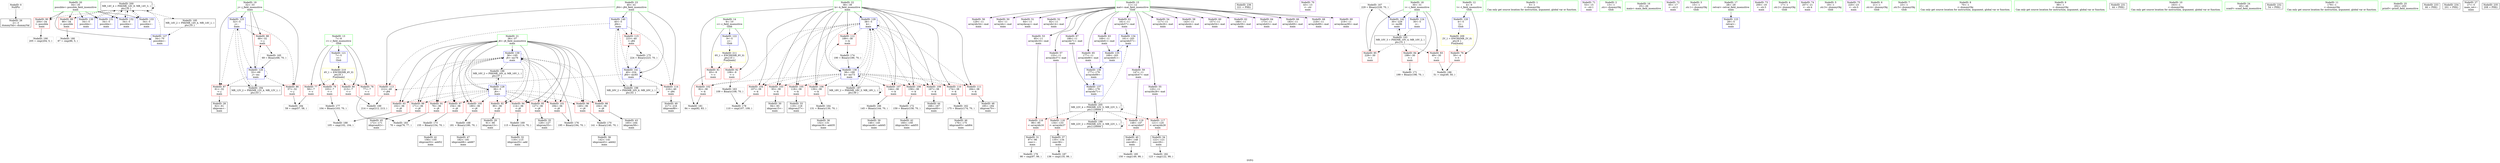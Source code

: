 digraph "SVFG" {
	label="SVFG";

	Node0x5593d9ba01f0 [shape=record,color=grey,label="{NodeID: 0\nNullPtr}"];
	Node0x5593d9ba01f0 -> Node0x5593d9b86a60[style=solid];
	Node0x5593d9baa160 [shape=record,color=grey,label="{NodeID: 180\n87 = cmp(86, 5, )\n}"];
	Node0x5593d9ba0b80 [shape=record,color=red,label="{NodeID: 97\n154\<--36\n\<--j6\nmain\n}"];
	Node0x5593d9ba0b80 -> Node0x5593d9ba96e0[style=solid];
	Node0x5593d9b86280 [shape=record,color=green,label="{NodeID: 14\n9\<--10\nc\<--c_field_insensitive\nGlob }"];
	Node0x5593d9b86280 -> Node0x5593d9ba35a0[style=solid];
	Node0x5593d9b86280 -> Node0x5593d9ba3670[style=solid];
	Node0x5593d9b86280 -> Node0x5593d9ba6740[style=solid];
	Node0x5593d9ba4fe0 [shape=record,color=black,label="{NodeID: 194\nMR_12V_2 = PHI(MR_12V_4, MR_12V_1, )\npts\{33 \}\n}"];
	Node0x5593d9ba4fe0 -> Node0x5593d9ba69e0[style=dashed];
	Node0x5593d9ba16e0 [shape=record,color=red,label="{NodeID: 111\n184\<--38\n\<--k\nmain\n}"];
	Node0x5593d9ba16e0 -> Node0x5593d9ba1ad0[style=solid];
	Node0x5593d9b87780 [shape=record,color=black,label="{NodeID: 28\n62\<--61\nidxprom\<--\nmain\n}"];
	Node0x5593d9ba69e0 [shape=record,color=blue,label="{NodeID: 125\n32\<--5\nj\<--\nmain\n}"];
	Node0x5593d9ba69e0 -> Node0x5593d9ba39b0[style=dashed];
	Node0x5593d9ba69e0 -> Node0x5593d9ba3a80[style=dashed];
	Node0x5593d9ba69e0 -> Node0x5593d9ba3b50[style=dashed];
	Node0x5593d9ba69e0 -> Node0x5593d9ba6ab0[style=dashed];
	Node0x5593d9ba69e0 -> Node0x5593d9ba4fe0[style=dashed];
	Node0x5593d9ba05d0 [shape=record,color=black,label="{NodeID: 42\n160\<--159\nidxprom56\<--add55\nmain\n}"];
	Node0x5593d9ba7540 [shape=record,color=blue,label="{NodeID: 139\n36\<--195\nj6\<--inc76\nmain\n}"];
	Node0x5593d9ba7540 -> Node0x5593d9ba3dc0[style=dashed];
	Node0x5593d9ba7540 -> Node0x5593d9ba3e90[style=dashed];
	Node0x5593d9ba7540 -> Node0x5593d9ba3f60[style=dashed];
	Node0x5593d9ba7540 -> Node0x5593d9ba4030[style=dashed];
	Node0x5593d9ba7540 -> Node0x5593d9ba4100[style=dashed];
	Node0x5593d9ba7540 -> Node0x5593d9ba0ab0[style=dashed];
	Node0x5593d9ba7540 -> Node0x5593d9ba0b80[style=dashed];
	Node0x5593d9ba7540 -> Node0x5593d9ba0c50[style=dashed];
	Node0x5593d9ba7540 -> Node0x5593d9ba0d20[style=dashed];
	Node0x5593d9ba7540 -> Node0x5593d9ba0df0[style=dashed];
	Node0x5593d9ba7540 -> Node0x5593d9ba0ec0[style=dashed];
	Node0x5593d9ba7540 -> Node0x5593d9ba7540[style=dashed];
	Node0x5593d9ba7540 -> Node0x5593d9bb3e40[style=dashed];
	Node0x5593d9ba2150 [shape=record,color=purple,label="{NodeID: 56\n129\<--11\narrayidx34\<--mat\nmain\n}"];
	Node0x5593d9bc38f0 [shape=record,color=black,label="{NodeID: 236\n221 = PHI()\n}"];
	Node0x5593d9ba2cb0 [shape=record,color=purple,label="{NodeID: 70\n43\<--13\n\<--.str\nmain\n}"];
	Node0x5593d9ba8de0 [shape=record,color=grey,label="{NodeID: 167\n229 = Binary(228, 70, )\n}"];
	Node0x5593d9ba8de0 -> Node0x5593d9ba77b0[style=solid];
	Node0x5593d9ba3810 [shape=record,color=red,label="{NodeID: 84\n198\<--30\n\<--i\nmain\n}"];
	Node0x5593d9ba3810 -> Node0x5593d9ba93e0[style=solid];
	Node0x5593d9b86090 [shape=record,color=green,label="{NodeID: 1\n5\<--1\n\<--dummyObj\nCan only get source location for instruction, argument, global var or function.}"];
	Node0x5593d9baa2e0 [shape=record,color=grey,label="{NodeID: 181\n84 = cmp(82, 83, )\n}"];
	Node0x5593d9ba0c50 [shape=record,color=red,label="{NodeID: 98\n164\<--36\n\<--j6\nmain\n}"];
	Node0x5593d9ba0c50 -> Node0x5593d9ba06a0[style=solid];
	Node0x5593d9b874c0 [shape=record,color=green,label="{NodeID: 15\n11\<--12\nmat\<--mat_field_insensitive\nGlob }"];
	Node0x5593d9b874c0 -> Node0x5593d9ba1c70[style=solid];
	Node0x5593d9b874c0 -> Node0x5593d9ba1d40[style=solid];
	Node0x5593d9b874c0 -> Node0x5593d9ba1e10[style=solid];
	Node0x5593d9b874c0 -> Node0x5593d9ba1ee0[style=solid];
	Node0x5593d9b874c0 -> Node0x5593d9ba1fb0[style=solid];
	Node0x5593d9b874c0 -> Node0x5593d9ba2080[style=solid];
	Node0x5593d9b874c0 -> Node0x5593d9ba2150[style=solid];
	Node0x5593d9b874c0 -> Node0x5593d9ba2220[style=solid];
	Node0x5593d9b874c0 -> Node0x5593d9ba22f0[style=solid];
	Node0x5593d9b874c0 -> Node0x5593d9ba23c0[style=solid];
	Node0x5593d9b874c0 -> Node0x5593d9ba2490[style=solid];
	Node0x5593d9b874c0 -> Node0x5593d9ba2560[style=solid];
	Node0x5593d9b874c0 -> Node0x5593d9ba2630[style=solid];
	Node0x5593d9b874c0 -> Node0x5593d9ba2700[style=solid];
	Node0x5593d9b874c0 -> Node0x5593d9ba27d0[style=solid];
	Node0x5593d9b874c0 -> Node0x5593d9ba28a0[style=solid];
	Node0x5593d9b874c0 -> Node0x5593d9ba2970[style=solid];
	Node0x5593d9b874c0 -> Node0x5593d9ba2a40[style=solid];
	Node0x5593d9b874c0 -> Node0x5593d9ba2b10[style=solid];
	Node0x5593d9b874c0 -> Node0x5593d9ba2be0[style=solid];
	Node0x5593d9ba50d0 [shape=record,color=black,label="{NodeID: 195\nMR_14V_2 = PHI(MR_14V_4, MR_14V_1, )\npts\{35 \}\n}"];
	Node0x5593d9ba50d0 -> Node0x5593d9ba6b80[style=dashed];
	Node0x5593d9ba17b0 [shape=record,color=red,label="{NodeID: 112\n189\<--38\n\<--k\nmain\n}"];
	Node0x5593d9ba17b0 -> Node0x5593d9ba9860[style=solid];
	Node0x5593d9b87850 [shape=record,color=black,label="{NodeID: 29\n91\<--90\nidxprom13\<--\nmain\n}"];
	Node0x5593d9bb7f40 [shape=record,color=yellow,style=double,label="{NodeID: 209\n2V_1 = ENCHI(MR_2V_0)\npts\{6 \}\nFun[main]}"];
	Node0x5593d9bb7f40 -> Node0x5593d9ba3190[style=dashed];
	Node0x5593d9ba6ab0 [shape=record,color=blue,label="{NodeID: 126\n32\<--69\nj\<--inc\nmain\n}"];
	Node0x5593d9ba6ab0 -> Node0x5593d9ba39b0[style=dashed];
	Node0x5593d9ba6ab0 -> Node0x5593d9ba3a80[style=dashed];
	Node0x5593d9ba6ab0 -> Node0x5593d9ba3b50[style=dashed];
	Node0x5593d9ba6ab0 -> Node0x5593d9ba6ab0[style=dashed];
	Node0x5593d9ba6ab0 -> Node0x5593d9ba4fe0[style=dashed];
	Node0x5593d9ba06a0 [shape=record,color=black,label="{NodeID: 43\n165\<--164\nidxprom58\<--\nmain\n}"];
	Node0x5593d9ba7610 [shape=record,color=blue,label="{NodeID: 140\n40\<--5\nj84\<--\nmain\n}"];
	Node0x5593d9ba7610 -> Node0x5593d9ba1880[style=dashed];
	Node0x5593d9ba7610 -> Node0x5593d9ba1950[style=dashed];
	Node0x5593d9ba7610 -> Node0x5593d9ba1a20[style=dashed];
	Node0x5593d9ba7610 -> Node0x5593d9ba76e0[style=dashed];
	Node0x5593d9ba7610 -> Node0x5593d9bb4840[style=dashed];
	Node0x5593d9ba2220 [shape=record,color=purple,label="{NodeID: 57\n133\<--11\narrayidx37\<--mat\nmain\n}"];
	Node0x5593d9ba2220 -> Node0x5593d9ba63d0[style=solid];
	Node0x5593d9ba2d80 [shape=record,color=purple,label="{NodeID: 71\n53\<--15\n\<--.str.1\nmain\n}"];
	Node0x5593d9ba8f60 [shape=record,color=grey,label="{NodeID: 168\n181 = Binary(180, 70, )\n}"];
	Node0x5593d9ba8f60 -> Node0x5593d9ba09e0[style=solid];
	Node0x5593d9ba38e0 [shape=record,color=red,label="{NodeID: 85\n228\<--30\n\<--i\nmain\n}"];
	Node0x5593d9ba38e0 -> Node0x5593d9ba8de0[style=solid];
	Node0x5593d9b86450 [shape=record,color=green,label="{NodeID: 2\n13\<--1\n.str\<--dummyObj\nGlob }"];
	Node0x5593d9baa460 [shape=record,color=grey,label="{NodeID: 182\n123 = cmp(122, 99, )\n}"];
	Node0x5593d9ba0d20 [shape=record,color=red,label="{NodeID: 99\n171\<--36\n\<--j6\nmain\n}"];
	Node0x5593d9ba0d20 -> Node0x5593d9ba0840[style=solid];
	Node0x5593d9b875c0 [shape=record,color=green,label="{NodeID: 16\n25\<--26\nmain\<--main_field_insensitive\n}"];
	Node0x5593d9bb3e40 [shape=record,color=black,label="{NodeID: 196\nMR_16V_2 = PHI(MR_16V_4, MR_16V_1, )\npts\{37 \}\n}"];
	Node0x5593d9bb3e40 -> Node0x5593d9ba6c50[style=dashed];
	Node0x5593d9ba1880 [shape=record,color=red,label="{NodeID: 113\n212\<--40\n\<--j84\nmain\n}"];
	Node0x5593d9ba1880 -> Node0x5593d9baaee0[style=solid];
	Node0x5593d9b87920 [shape=record,color=black,label="{NodeID: 30\n94\<--93\nidxprom15\<--\nmain\n}"];
	Node0x5593d9bb8a60 [shape=record,color=yellow,style=double,label="{NodeID: 210\n4V_1 = ENCHI(MR_4V_0)\npts\{8 \}\nFun[main]}"];
	Node0x5593d9bb8a60 -> Node0x5593d9ba3260[style=dashed];
	Node0x5593d9bb8a60 -> Node0x5593d9ba3330[style=dashed];
	Node0x5593d9bb8a60 -> Node0x5593d9ba3400[style=dashed];
	Node0x5593d9bb8a60 -> Node0x5593d9ba34d0[style=dashed];
	Node0x5593d9ba6b80 [shape=record,color=blue,label="{NodeID: 127\n34\<--70\npossible\<--\nmain\n}"];
	Node0x5593d9ba6b80 -> Node0x5593d9bb5240[style=dashed];
	Node0x5593d9ba0770 [shape=record,color=black,label="{NodeID: 44\n168\<--167\nidxprom60\<--\nmain\n}"];
	Node0x5593d9ba76e0 [shape=record,color=blue,label="{NodeID: 141\n40\<--224\nj84\<--inc93\nmain\n}"];
	Node0x5593d9ba76e0 -> Node0x5593d9ba1880[style=dashed];
	Node0x5593d9ba76e0 -> Node0x5593d9ba1950[style=dashed];
	Node0x5593d9ba76e0 -> Node0x5593d9ba1a20[style=dashed];
	Node0x5593d9ba76e0 -> Node0x5593d9ba76e0[style=dashed];
	Node0x5593d9ba76e0 -> Node0x5593d9bb4840[style=dashed];
	Node0x5593d9ba22f0 [shape=record,color=purple,label="{NodeID: 58\n143\<--11\narrayidx44\<--mat\nmain\n}"];
	Node0x5593d9ba2e50 [shape=record,color=purple,label="{NodeID: 72\n65\<--17\n\<--.str.2\nmain\n}"];
	Node0x5593d9ba90e0 [shape=record,color=grey,label="{NodeID: 169\n115 = Binary(114, 70, )\n}"];
	Node0x5593d9ba90e0 -> Node0x5593d9b87ac0[style=solid];
	Node0x5593d9ba39b0 [shape=record,color=red,label="{NodeID: 86\n57\<--32\n\<--j\nmain\n}"];
	Node0x5593d9ba39b0 -> Node0x5593d9baa760[style=solid];
	Node0x5593d9b88350 [shape=record,color=green,label="{NodeID: 3\n15\<--1\n.str.1\<--dummyObj\nGlob }"];
	Node0x5593d9baa5e0 [shape=record,color=grey,label="{NodeID: 183\n78 = cmp(76, 77, )\n}"];
	Node0x5593d9ba0df0 [shape=record,color=red,label="{NodeID: 100\n180\<--36\n\<--j6\nmain\n}"];
	Node0x5593d9ba0df0 -> Node0x5593d9ba8f60[style=solid];
	Node0x5593d9b876c0 [shape=record,color=green,label="{NodeID: 17\n28\<--29\nretval\<--retval_field_insensitive\nmain\n}"];
	Node0x5593d9b876c0 -> Node0x5593d9ba6840[style=solid];
	Node0x5593d9bb4340 [shape=record,color=black,label="{NodeID: 197\nMR_18V_2 = PHI(MR_18V_3, MR_18V_1, )\npts\{39 \}\n}"];
	Node0x5593d9bb4340 -> Node0x5593d9ba6d20[style=dashed];
	Node0x5593d9bb4340 -> Node0x5593d9bb4340[style=dashed];
	Node0x5593d9ba1950 [shape=record,color=red,label="{NodeID: 114\n216\<--40\n\<--j84\nmain\n}"];
	Node0x5593d9ba1950 -> Node0x5593d9ba1ba0[style=solid];
	Node0x5593d9b879f0 [shape=record,color=black,label="{NodeID: 31\n97\<--96\nconv\<--\nmain\n}"];
	Node0x5593d9b879f0 -> Node0x5593d9ba9fe0[style=solid];
	Node0x5593d9bb8b40 [shape=record,color=yellow,style=double,label="{NodeID: 211\n6V_1 = ENCHI(MR_6V_0)\npts\{10 \}\nFun[main]}"];
	Node0x5593d9bb8b40 -> Node0x5593d9ba35a0[style=dashed];
	Node0x5593d9bb8b40 -> Node0x5593d9ba3670[style=dashed];
	Node0x5593d9ba6c50 [shape=record,color=blue,label="{NodeID: 128\n36\<--5\nj6\<--\nmain\n}"];
	Node0x5593d9ba6c50 -> Node0x5593d9ba3dc0[style=dashed];
	Node0x5593d9ba6c50 -> Node0x5593d9ba3e90[style=dashed];
	Node0x5593d9ba6c50 -> Node0x5593d9ba3f60[style=dashed];
	Node0x5593d9ba6c50 -> Node0x5593d9ba4030[style=dashed];
	Node0x5593d9ba6c50 -> Node0x5593d9ba4100[style=dashed];
	Node0x5593d9ba6c50 -> Node0x5593d9ba0ab0[style=dashed];
	Node0x5593d9ba6c50 -> Node0x5593d9ba0b80[style=dashed];
	Node0x5593d9ba6c50 -> Node0x5593d9ba0c50[style=dashed];
	Node0x5593d9ba6c50 -> Node0x5593d9ba0d20[style=dashed];
	Node0x5593d9ba6c50 -> Node0x5593d9ba0df0[style=dashed];
	Node0x5593d9ba6c50 -> Node0x5593d9ba0ec0[style=dashed];
	Node0x5593d9ba6c50 -> Node0x5593d9ba7540[style=dashed];
	Node0x5593d9ba6c50 -> Node0x5593d9bb3e40[style=dashed];
	Node0x5593d9ba0840 [shape=record,color=black,label="{NodeID: 45\n172\<--171\nidxprom62\<--\nmain\n}"];
	Node0x5593d9ba77b0 [shape=record,color=blue,label="{NodeID: 142\n30\<--229\ni\<--inc96\nmain\n}"];
	Node0x5593d9ba77b0 -> Node0x5593d9ba4ae0[style=dashed];
	Node0x5593d9ba23c0 [shape=record,color=purple,label="{NodeID: 59\n147\<--11\narrayidx47\<--mat\nmain\n}"];
	Node0x5593d9ba23c0 -> Node0x5593d9ba64a0[style=solid];
	Node0x5593d9ba2f20 [shape=record,color=purple,label="{NodeID: 73\n200\<--19\n\<--.str.3\nmain\n}"];
	Node0x5593d9ba9260 [shape=record,color=grey,label="{NodeID: 170\n141 = Binary(140, 70, )\n}"];
	Node0x5593d9ba9260 -> Node0x5593d9ba0310[style=solid];
	Node0x5593d9ba3a80 [shape=record,color=red,label="{NodeID: 87\n61\<--32\n\<--j\nmain\n}"];
	Node0x5593d9ba3a80 -> Node0x5593d9b87780[style=solid];
	Node0x5593d9b9f8d0 [shape=record,color=green,label="{NodeID: 4\n17\<--1\n.str.2\<--dummyObj\nGlob }"];
	Node0x5593d9baa760 [shape=record,color=grey,label="{NodeID: 184\n59 = cmp(57, 58, )\n}"];
	Node0x5593d9ba0ec0 [shape=record,color=red,label="{NodeID: 101\n194\<--36\n\<--j6\nmain\n}"];
	Node0x5593d9ba0ec0 -> Node0x5593d9ba9b60[style=solid];
	Node0x5593d9b88860 [shape=record,color=green,label="{NodeID: 18\n30\<--31\ni\<--i_field_insensitive\nmain\n}"];
	Node0x5593d9b88860 -> Node0x5593d9ba3740[style=solid];
	Node0x5593d9b88860 -> Node0x5593d9ba3810[style=solid];
	Node0x5593d9b88860 -> Node0x5593d9ba38e0[style=solid];
	Node0x5593d9b88860 -> Node0x5593d9ba6910[style=solid];
	Node0x5593d9b88860 -> Node0x5593d9ba77b0[style=solid];
	Node0x5593d9bb4840 [shape=record,color=black,label="{NodeID: 198\nMR_20V_2 = PHI(MR_20V_6, MR_20V_1, )\npts\{41 \}\n}"];
	Node0x5593d9bb4840 -> Node0x5593d9ba7610[style=dashed];
	Node0x5593d9bb4840 -> Node0x5593d9bb4840[style=dashed];
	Node0x5593d9ba1a20 [shape=record,color=red,label="{NodeID: 115\n223\<--40\n\<--j84\nmain\n}"];
	Node0x5593d9ba1a20 -> Node0x5593d9ba99e0[style=solid];
	Node0x5593d9b87ac0 [shape=record,color=black,label="{NodeID: 32\n116\<--115\nidxprom25\<--add\nmain\n}"];
	Node0x5593d9ba6d20 [shape=record,color=blue,label="{NodeID: 129\n38\<--5\nk\<--\nmain\n}"];
	Node0x5593d9ba6d20 -> Node0x5593d9ba0f90[style=dashed];
	Node0x5593d9ba6d20 -> Node0x5593d9ba1060[style=dashed];
	Node0x5593d9ba6d20 -> Node0x5593d9ba1130[style=dashed];
	Node0x5593d9ba6d20 -> Node0x5593d9ba1200[style=dashed];
	Node0x5593d9ba6d20 -> Node0x5593d9ba12d0[style=dashed];
	Node0x5593d9ba6d20 -> Node0x5593d9ba13a0[style=dashed];
	Node0x5593d9ba6d20 -> Node0x5593d9ba1470[style=dashed];
	Node0x5593d9ba6d20 -> Node0x5593d9ba1540[style=dashed];
	Node0x5593d9ba6d20 -> Node0x5593d9ba1610[style=dashed];
	Node0x5593d9ba6d20 -> Node0x5593d9ba16e0[style=dashed];
	Node0x5593d9ba6d20 -> Node0x5593d9ba17b0[style=dashed];
	Node0x5593d9ba6d20 -> Node0x5593d9ba6d20[style=dashed];
	Node0x5593d9ba6d20 -> Node0x5593d9ba7470[style=dashed];
	Node0x5593d9ba6d20 -> Node0x5593d9bb4340[style=dashed];
	Node0x5593d9ba0910 [shape=record,color=black,label="{NodeID: 46\n176\<--175\nidxprom65\<--add64\nmain\n}"];
	Node0x5593d9ba2490 [shape=record,color=purple,label="{NodeID: 60\n157\<--11\narrayidx54\<--mat\nmain\n}"];
	Node0x5593d9ba2ff0 [shape=record,color=purple,label="{NodeID: 74\n207\<--21\n\<--.str.4\nmain\n}"];
	Node0x5593d9ba93e0 [shape=record,color=grey,label="{NodeID: 171\n199 = Binary(198, 70, )\n}"];
	Node0x5593d9ba3b50 [shape=record,color=red,label="{NodeID: 88\n68\<--32\n\<--j\nmain\n}"];
	Node0x5593d9ba3b50 -> Node0x5593d9ba8ae0[style=solid];
	Node0x5593d9b9f960 [shape=record,color=green,label="{NodeID: 5\n19\<--1\n.str.3\<--dummyObj\nGlob }"];
	Node0x5593d9baa8e0 [shape=record,color=grey,label="{NodeID: 185\n150 = cmp(149, 99, )\n}"];
	Node0x5593d9ba0f90 [shape=record,color=red,label="{NodeID: 102\n82\<--38\n\<--k\nmain\n}"];
	Node0x5593d9ba0f90 -> Node0x5593d9baa2e0[style=solid];
	Node0x5593d9b88930 [shape=record,color=green,label="{NodeID: 19\n32\<--33\nj\<--j_field_insensitive\nmain\n}"];
	Node0x5593d9b88930 -> Node0x5593d9ba39b0[style=solid];
	Node0x5593d9b88930 -> Node0x5593d9ba3a80[style=solid];
	Node0x5593d9b88930 -> Node0x5593d9ba3b50[style=solid];
	Node0x5593d9b88930 -> Node0x5593d9ba69e0[style=solid];
	Node0x5593d9b88930 -> Node0x5593d9ba6ab0[style=solid];
	Node0x5593d9bb4d40 [shape=record,color=black,label="{NodeID: 199\nMR_22V_2 = PHI(MR_22V_3, MR_22V_1, )\npts\{120000 \}\n}"];
	Node0x5593d9bb4d40 -> Node0x5593d9bb4d40[style=dashed];
	Node0x5593d9bb4d40 -> Node0x5593d9bb6b40[style=dashed];
	Node0x5593d9ba6230 [shape=record,color=red,label="{NodeID: 116\n96\<--95\n\<--arrayidx16\nmain\n}"];
	Node0x5593d9ba6230 -> Node0x5593d9b879f0[style=solid];
	Node0x5593d9b87b90 [shape=record,color=black,label="{NodeID: 33\n119\<--118\nidxprom27\<--\nmain\n}"];
	Node0x5593d9ba6df0 [shape=record,color=blue,label="{NodeID: 130\n34\<--5\npossible\<--\nmain\n}"];
	Node0x5593d9ba6df0 -> Node0x5593d9bb5240[style=dashed];
	Node0x5593d9ba09e0 [shape=record,color=black,label="{NodeID: 47\n182\<--181\nidxprom68\<--add67\nmain\n}"];
	Node0x5593d9ba2560 [shape=record,color=purple,label="{NodeID: 61\n161\<--11\narrayidx57\<--mat\nmain\n}"];
	Node0x5593d9ba2560 -> Node0x5593d9ba7130[style=solid];
	Node0x5593d9ba30c0 [shape=record,color=purple,label="{NodeID: 75\n220\<--23\n\<--.str.5\nmain\n}"];
	Node0x5593d9ba9560 [shape=record,color=grey,label="{NodeID: 172\n159 = Binary(158, 70, )\n}"];
	Node0x5593d9ba9560 -> Node0x5593d9ba05d0[style=solid];
	Node0x5593d9ba3c20 [shape=record,color=red,label="{NodeID: 89\n86\<--34\n\<--possible\nmain\n}"];
	Node0x5593d9ba3c20 -> Node0x5593d9baa160[style=solid];
	Node0x5593d9b9fc10 [shape=record,color=green,label="{NodeID: 6\n21\<--1\n.str.4\<--dummyObj\nGlob }"];
	Node0x5593d9baaa60 [shape=record,color=grey,label="{NodeID: 186\n51 = cmp(49, 50, )\n}"];
	Node0x5593d9ba1060 [shape=record,color=red,label="{NodeID: 103\n93\<--38\n\<--k\nmain\n}"];
	Node0x5593d9ba1060 -> Node0x5593d9b87920[style=solid];
	Node0x5593d9b88a00 [shape=record,color=green,label="{NodeID: 20\n34\<--35\npossible\<--possible_field_insensitive\nmain\n}"];
	Node0x5593d9b88a00 -> Node0x5593d9ba3c20[style=solid];
	Node0x5593d9b88a00 -> Node0x5593d9ba3cf0[style=solid];
	Node0x5593d9b88a00 -> Node0x5593d9ba6b80[style=solid];
	Node0x5593d9b88a00 -> Node0x5593d9ba6df0[style=solid];
	Node0x5593d9b88a00 -> Node0x5593d9ba6ec0[style=solid];
	Node0x5593d9b88a00 -> Node0x5593d9ba6f90[style=solid];
	Node0x5593d9b88a00 -> Node0x5593d9ba7060[style=solid];
	Node0x5593d9bb5240 [shape=record,color=black,label="{NodeID: 200\nMR_14V_4 = PHI(MR_14V_9, MR_14V_3, )\npts\{35 \}\n}"];
	Node0x5593d9bb5240 -> Node0x5593d9ba3c20[style=dashed];
	Node0x5593d9bb5240 -> Node0x5593d9ba3cf0[style=dashed];
	Node0x5593d9bb5240 -> Node0x5593d9ba6df0[style=dashed];
	Node0x5593d9bb5240 -> Node0x5593d9ba6ec0[style=dashed];
	Node0x5593d9bb5240 -> Node0x5593d9ba6f90[style=dashed];
	Node0x5593d9bb5240 -> Node0x5593d9ba7060[style=dashed];
	Node0x5593d9bb5240 -> Node0x5593d9ba50d0[style=dashed];
	Node0x5593d9bb5240 -> Node0x5593d9bb5240[style=dashed];
	Node0x5593d9ba6300 [shape=record,color=red,label="{NodeID: 117\n121\<--120\n\<--arrayidx28\nmain\n}"];
	Node0x5593d9ba6300 -> Node0x5593d9b87c60[style=solid];
	Node0x5593d9b87c60 [shape=record,color=black,label="{NodeID: 34\n122\<--121\nconv29\<--\nmain\n}"];
	Node0x5593d9b87c60 -> Node0x5593d9baa460[style=solid];
	Node0x5593d9ba6ec0 [shape=record,color=blue,label="{NodeID: 131\n34\<--5\npossible\<--\nmain\n}"];
	Node0x5593d9ba6ec0 -> Node0x5593d9bb5240[style=dashed];
	Node0x5593d9ba1ad0 [shape=record,color=black,label="{NodeID: 48\n185\<--184\nidxprom70\<--\nmain\n}"];
	Node0x5593d9ba2630 [shape=record,color=purple,label="{NodeID: 62\n166\<--11\narrayidx59\<--mat\nmain\n}"];
	Node0x5593d9ba3190 [shape=record,color=red,label="{NodeID: 76\n50\<--4\n\<--t\nmain\n}"];
	Node0x5593d9ba3190 -> Node0x5593d9baaa60[style=solid];
	Node0x5593d9ba96e0 [shape=record,color=grey,label="{NodeID: 173\n155 = Binary(154, 70, )\n}"];
	Node0x5593d9ba96e0 -> Node0x5593d9ba0500[style=solid];
	Node0x5593d9ba3cf0 [shape=record,color=red,label="{NodeID: 90\n204\<--34\n\<--possible\nmain\n}"];
	Node0x5593d9ba3cf0 -> Node0x5593d9bab060[style=solid];
	Node0x5593d9b9fca0 [shape=record,color=green,label="{NodeID: 7\n23\<--1\n.str.5\<--dummyObj\nGlob }"];
	Node0x5593d9baabe0 [shape=record,color=grey,label="{NodeID: 187\n136 = cmp(135, 99, )\n}"];
	Node0x5593d9ba1130 [shape=record,color=red,label="{NodeID: 104\n107\<--38\n\<--k\nmain\n}"];
	Node0x5593d9ba1130 -> Node0x5593d9ba9e60[style=solid];
	Node0x5593d9b88ad0 [shape=record,color=green,label="{NodeID: 21\n36\<--37\nj6\<--j6_field_insensitive\nmain\n}"];
	Node0x5593d9b88ad0 -> Node0x5593d9ba3dc0[style=solid];
	Node0x5593d9b88ad0 -> Node0x5593d9ba3e90[style=solid];
	Node0x5593d9b88ad0 -> Node0x5593d9ba3f60[style=solid];
	Node0x5593d9b88ad0 -> Node0x5593d9ba4030[style=solid];
	Node0x5593d9b88ad0 -> Node0x5593d9ba4100[style=solid];
	Node0x5593d9b88ad0 -> Node0x5593d9ba0ab0[style=solid];
	Node0x5593d9b88ad0 -> Node0x5593d9ba0b80[style=solid];
	Node0x5593d9b88ad0 -> Node0x5593d9ba0c50[style=solid];
	Node0x5593d9b88ad0 -> Node0x5593d9ba0d20[style=solid];
	Node0x5593d9b88ad0 -> Node0x5593d9ba0df0[style=solid];
	Node0x5593d9b88ad0 -> Node0x5593d9ba0ec0[style=solid];
	Node0x5593d9b88ad0 -> Node0x5593d9ba6c50[style=solid];
	Node0x5593d9b88ad0 -> Node0x5593d9ba7540[style=solid];
	Node0x5593d9ba63d0 [shape=record,color=red,label="{NodeID: 118\n134\<--133\n\<--arrayidx37\nmain\n}"];
	Node0x5593d9ba63d0 -> Node0x5593d9ba0280[style=solid];
	Node0x5593d9b87d30 [shape=record,color=black,label="{NodeID: 35\n128\<--127\nidxprom33\<--\nmain\n}"];
	Node0x5593d9ba6f90 [shape=record,color=blue,label="{NodeID: 132\n34\<--5\npossible\<--\nmain\n}"];
	Node0x5593d9ba6f90 -> Node0x5593d9bb5240[style=dashed];
	Node0x5593d9ba1ba0 [shape=record,color=black,label="{NodeID: 49\n217\<--216\nidxprom88\<--\nmain\n}"];
	Node0x5593d9ba2700 [shape=record,color=purple,label="{NodeID: 63\n169\<--11\narrayidx61\<--mat\nmain\n}"];
	Node0x5593d9ba2700 -> Node0x5593d9ba7200[style=solid];
	Node0x5593d9ba3260 [shape=record,color=red,label="{NodeID: 77\n58\<--7\n\<--r\nmain\n}"];
	Node0x5593d9ba3260 -> Node0x5593d9baa760[style=solid];
	Node0x5593d9ba9860 [shape=record,color=grey,label="{NodeID: 174\n190 = Binary(189, 70, )\n}"];
	Node0x5593d9ba9860 -> Node0x5593d9ba7470[style=solid];
	Node0x5593d9ba3dc0 [shape=record,color=red,label="{NodeID: 91\n76\<--36\n\<--j6\nmain\n}"];
	Node0x5593d9ba3dc0 -> Node0x5593d9baa5e0[style=solid];
	Node0x5593d9b9fd30 [shape=record,color=green,label="{NodeID: 8\n70\<--1\n\<--dummyObj\nCan only get source location for instruction, argument, global var or function.}"];
	Node0x5593d9baad60 [shape=record,color=grey,label="{NodeID: 188\n105 = cmp(102, 104, )\n}"];
	Node0x5593d9ba1200 [shape=record,color=red,label="{NodeID: 105\n118\<--38\n\<--k\nmain\n}"];
	Node0x5593d9ba1200 -> Node0x5593d9b87b90[style=solid];
	Node0x5593d9b866f0 [shape=record,color=green,label="{NodeID: 22\n38\<--39\nk\<--k_field_insensitive\nmain\n}"];
	Node0x5593d9b866f0 -> Node0x5593d9ba0f90[style=solid];
	Node0x5593d9b866f0 -> Node0x5593d9ba1060[style=solid];
	Node0x5593d9b866f0 -> Node0x5593d9ba1130[style=solid];
	Node0x5593d9b866f0 -> Node0x5593d9ba1200[style=solid];
	Node0x5593d9b866f0 -> Node0x5593d9ba12d0[style=solid];
	Node0x5593d9b866f0 -> Node0x5593d9ba13a0[style=solid];
	Node0x5593d9b866f0 -> Node0x5593d9ba1470[style=solid];
	Node0x5593d9b866f0 -> Node0x5593d9ba1540[style=solid];
	Node0x5593d9b866f0 -> Node0x5593d9ba1610[style=solid];
	Node0x5593d9b866f0 -> Node0x5593d9ba16e0[style=solid];
	Node0x5593d9b866f0 -> Node0x5593d9ba17b0[style=solid];
	Node0x5593d9b866f0 -> Node0x5593d9ba6d20[style=solid];
	Node0x5593d9b866f0 -> Node0x5593d9ba7470[style=solid];
	Node0x5593d9ba64a0 [shape=record,color=red,label="{NodeID: 119\n148\<--147\n\<--arrayidx47\nmain\n}"];
	Node0x5593d9ba64a0 -> Node0x5593d9ba0430[style=solid];
	Node0x5593d9b87e00 [shape=record,color=black,label="{NodeID: 36\n132\<--131\nidxprom36\<--add35\nmain\n}"];
	Node0x5593d9ba7060 [shape=record,color=blue,label="{NodeID: 133\n34\<--5\npossible\<--\nmain\n}"];
	Node0x5593d9ba7060 -> Node0x5593d9bb5240[style=dashed];
	Node0x5593d9ba1c70 [shape=record,color=purple,label="{NodeID: 50\n63\<--11\narrayidx\<--mat\nmain\n}"];
	Node0x5593d9ba27d0 [shape=record,color=purple,label="{NodeID: 64\n173\<--11\narrayidx63\<--mat\nmain\n}"];
	Node0x5593d9ba3330 [shape=record,color=red,label="{NodeID: 78\n77\<--7\n\<--r\nmain\n}"];
	Node0x5593d9ba3330 -> Node0x5593d9baa5e0[style=solid];
	Node0x5593d9ba99e0 [shape=record,color=grey,label="{NodeID: 175\n224 = Binary(223, 70, )\n}"];
	Node0x5593d9ba99e0 -> Node0x5593d9ba76e0[style=solid];
	Node0x5593d9ba3e90 [shape=record,color=red,label="{NodeID: 92\n90\<--36\n\<--j6\nmain\n}"];
	Node0x5593d9ba3e90 -> Node0x5593d9b87850[style=solid];
	Node0x5593d9b9fdc0 [shape=record,color=green,label="{NodeID: 9\n99\<--1\n\<--dummyObj\nCan only get source location for instruction, argument, global var or function.}"];
	Node0x5593d9baaee0 [shape=record,color=grey,label="{NodeID: 189\n214 = cmp(212, 213, )\n}"];
	Node0x5593d9ba12d0 [shape=record,color=red,label="{NodeID: 106\n130\<--38\n\<--k\nmain\n}"];
	Node0x5593d9ba12d0 -> Node0x5593d9ba8960[style=solid];
	Node0x5593d9b867c0 [shape=record,color=green,label="{NodeID: 23\n40\<--41\nj84\<--j84_field_insensitive\nmain\n}"];
	Node0x5593d9b867c0 -> Node0x5593d9ba1880[style=solid];
	Node0x5593d9b867c0 -> Node0x5593d9ba1950[style=solid];
	Node0x5593d9b867c0 -> Node0x5593d9ba1a20[style=solid];
	Node0x5593d9b867c0 -> Node0x5593d9ba7610[style=solid];
	Node0x5593d9b867c0 -> Node0x5593d9ba76e0[style=solid];
	Node0x5593d9ba6570 [shape=record,color=blue,label="{NodeID: 120\n4\<--5\nt\<--\nGlob }"];
	Node0x5593d9ba6570 -> Node0x5593d9bb7f40[style=dashed];
	Node0x5593d9ba0280 [shape=record,color=black,label="{NodeID: 37\n135\<--134\nconv38\<--\nmain\n}"];
	Node0x5593d9ba0280 -> Node0x5593d9baabe0[style=solid];
	Node0x5593d9ba7130 [shape=record,color=blue,label="{NodeID: 134\n161\<--163\narrayidx57\<--\nmain\n}"];
	Node0x5593d9ba7130 -> Node0x5593d9ba7200[style=dashed];
	Node0x5593d9ba1d40 [shape=record,color=purple,label="{NodeID: 51\n64\<--11\narraydecay\<--mat\nmain\n}"];
	Node0x5593d9993950 [shape=record,color=black,label="{NodeID: 231\n44 = PHI()\n}"];
	Node0x5593d9ba28a0 [shape=record,color=purple,label="{NodeID: 65\n177\<--11\narrayidx66\<--mat\nmain\n}"];
	Node0x5593d9ba28a0 -> Node0x5593d9ba72d0[style=solid];
	Node0x5593d9ba8660 [shape=record,color=grey,label="{NodeID: 162\n175 = Binary(174, 70, )\n}"];
	Node0x5593d9ba8660 -> Node0x5593d9ba0910[style=solid];
	Node0x5593d9ba3400 [shape=record,color=red,label="{NodeID: 79\n103\<--7\n\<--r\nmain\n}"];
	Node0x5593d9ba3400 -> Node0x5593d9ba9ce0[style=solid];
	Node0x5593d9ba9b60 [shape=record,color=grey,label="{NodeID: 176\n195 = Binary(194, 70, )\n}"];
	Node0x5593d9ba9b60 -> Node0x5593d9ba7540[style=solid];
	Node0x5593d9ba3f60 [shape=record,color=red,label="{NodeID: 93\n102\<--36\n\<--j6\nmain\n}"];
	Node0x5593d9ba3f60 -> Node0x5593d9baad60[style=solid];
	Node0x5593d9b87070 [shape=record,color=green,label="{NodeID: 10\n163\<--1\n\<--dummyObj\nCan only get source location for instruction, argument, global var or function.}"];
	Node0x5593d9bab060 [shape=record,color=grey,label="{NodeID: 190\n205 = cmp(204, 5, )\n}"];
	Node0x5593d9ba13a0 [shape=record,color=red,label="{NodeID: 107\n144\<--38\n\<--k\nmain\n}"];
	Node0x5593d9ba13a0 -> Node0x5593d9ba8c60[style=solid];
	Node0x5593d9b86890 [shape=record,color=green,label="{NodeID: 24\n45\<--46\nscanf\<--scanf_field_insensitive\n}"];
	Node0x5593d9ba6640 [shape=record,color=blue,label="{NodeID: 121\n7\<--5\nr\<--\nGlob }"];
	Node0x5593d9ba6640 -> Node0x5593d9bb8a60[style=dashed];
	Node0x5593d9ba0310 [shape=record,color=black,label="{NodeID: 38\n142\<--141\nidxprom43\<--add42\nmain\n}"];
	Node0x5593d9ba7200 [shape=record,color=blue,label="{NodeID: 135\n169\<--163\narrayidx61\<--\nmain\n}"];
	Node0x5593d9ba7200 -> Node0x5593d9ba72d0[style=dashed];
	Node0x5593d9ba1e10 [shape=record,color=purple,label="{NodeID: 52\n92\<--11\narrayidx14\<--mat\nmain\n}"];
	Node0x5593d9bc34f0 [shape=record,color=black,label="{NodeID: 232\n54 = PHI()\n}"];
	Node0x5593d9ba2970 [shape=record,color=purple,label="{NodeID: 66\n183\<--11\narrayidx69\<--mat\nmain\n}"];
	Node0x5593d9ba87e0 [shape=record,color=grey,label="{NodeID: 163\n109 = Binary(108, 70, )\n}"];
	Node0x5593d9ba87e0 -> Node0x5593d9ba9e60[style=solid];
	Node0x5593d9ba34d0 [shape=record,color=red,label="{NodeID: 80\n213\<--7\n\<--r\nmain\n}"];
	Node0x5593d9ba34d0 -> Node0x5593d9baaee0[style=solid];
	Node0x5593d9ba9ce0 [shape=record,color=grey,label="{NodeID: 177\n104 = Binary(103, 70, )\n}"];
	Node0x5593d9ba9ce0 -> Node0x5593d9baad60[style=solid];
	Node0x5593d9ba4030 [shape=record,color=red,label="{NodeID: 94\n114\<--36\n\<--j6\nmain\n}"];
	Node0x5593d9ba4030 -> Node0x5593d9ba90e0[style=solid];
	Node0x5593d9b87140 [shape=record,color=green,label="{NodeID: 11\n179\<--1\n\<--dummyObj\nCan only get source location for instruction, argument, global var or function.}"];
	Node0x5593d9ba1470 [shape=record,color=red,label="{NodeID: 108\n158\<--38\n\<--k\nmain\n}"];
	Node0x5593d9ba1470 -> Node0x5593d9ba9560[style=solid];
	Node0x5593d9b86960 [shape=record,color=green,label="{NodeID: 25\n202\<--203\nprintf\<--printf_field_insensitive\n}"];
	Node0x5593d9bb6b40 [shape=record,color=black,label="{NodeID: 205\nMR_22V_4 = PHI(MR_22V_5, MR_22V_3, )\npts\{120000 \}\n}"];
	Node0x5593d9bb6b40 -> Node0x5593d9ba6230[style=dashed];
	Node0x5593d9bb6b40 -> Node0x5593d9ba6300[style=dashed];
	Node0x5593d9bb6b40 -> Node0x5593d9ba63d0[style=dashed];
	Node0x5593d9bb6b40 -> Node0x5593d9ba64a0[style=dashed];
	Node0x5593d9bb6b40 -> Node0x5593d9ba7130[style=dashed];
	Node0x5593d9bb6b40 -> Node0x5593d9bb4d40[style=dashed];
	Node0x5593d9bb6b40 -> Node0x5593d9bb6b40[style=dashed];
	Node0x5593d9ba6740 [shape=record,color=blue,label="{NodeID: 122\n9\<--5\nc\<--\nGlob }"];
	Node0x5593d9ba6740 -> Node0x5593d9bb8b40[style=dashed];
	Node0x5593d9ba03a0 [shape=record,color=black,label="{NodeID: 39\n146\<--145\nidxprom46\<--add45\nmain\n}"];
	Node0x5593d9ba72d0 [shape=record,color=blue,label="{NodeID: 136\n177\<--179\narrayidx66\<--\nmain\n}"];
	Node0x5593d9ba72d0 -> Node0x5593d9ba73a0[style=dashed];
	Node0x5593d9ba1ee0 [shape=record,color=purple,label="{NodeID: 53\n95\<--11\narrayidx16\<--mat\nmain\n}"];
	Node0x5593d9ba1ee0 -> Node0x5593d9ba6230[style=solid];
	Node0x5593d9bc35f0 [shape=record,color=black,label="{NodeID: 233\n66 = PHI()\n}"];
	Node0x5593d9ba2a40 [shape=record,color=purple,label="{NodeID: 67\n186\<--11\narrayidx71\<--mat\nmain\n}"];
	Node0x5593d9ba2a40 -> Node0x5593d9ba73a0[style=solid];
	Node0x5593d9ba8960 [shape=record,color=grey,label="{NodeID: 164\n131 = Binary(130, 70, )\n}"];
	Node0x5593d9ba8960 -> Node0x5593d9b87e00[style=solid];
	Node0x5593d9ba35a0 [shape=record,color=red,label="{NodeID: 81\n83\<--9\n\<--c\nmain\n}"];
	Node0x5593d9ba35a0 -> Node0x5593d9baa2e0[style=solid];
	Node0x5593d9ba9e60 [shape=record,color=grey,label="{NodeID: 178\n110 = cmp(107, 109, )\n}"];
	Node0x5593d9ba4100 [shape=record,color=red,label="{NodeID: 95\n127\<--36\n\<--j6\nmain\n}"];
	Node0x5593d9ba4100 -> Node0x5593d9b87d30[style=solid];
	Node0x5593d9b87210 [shape=record,color=green,label="{NodeID: 12\n4\<--6\nt\<--t_field_insensitive\nGlob }"];
	Node0x5593d9b87210 -> Node0x5593d9ba3190[style=solid];
	Node0x5593d9b87210 -> Node0x5593d9ba6570[style=solid];
	Node0x5593d9ba1540 [shape=record,color=red,label="{NodeID: 109\n167\<--38\n\<--k\nmain\n}"];
	Node0x5593d9ba1540 -> Node0x5593d9ba0770[style=solid];
	Node0x5593d9b86a60 [shape=record,color=black,label="{NodeID: 26\n2\<--3\ndummyVal\<--dummyVal\n}"];
	Node0x5593d9ba6840 [shape=record,color=blue,label="{NodeID: 123\n28\<--5\nretval\<--\nmain\n}"];
	Node0x5593d9ba0430 [shape=record,color=black,label="{NodeID: 40\n149\<--148\nconv48\<--\nmain\n}"];
	Node0x5593d9ba0430 -> Node0x5593d9baa8e0[style=solid];
	Node0x5593d9ba73a0 [shape=record,color=blue,label="{NodeID: 137\n186\<--179\narrayidx71\<--\nmain\n}"];
	Node0x5593d9ba73a0 -> Node0x5593d9bb6b40[style=dashed];
	Node0x5593d9ba1fb0 [shape=record,color=purple,label="{NodeID: 54\n117\<--11\narrayidx26\<--mat\nmain\n}"];
	Node0x5593d9bc36f0 [shape=record,color=black,label="{NodeID: 234\n201 = PHI()\n}"];
	Node0x5593d9ba2b10 [shape=record,color=purple,label="{NodeID: 68\n218\<--11\narrayidx89\<--mat\nmain\n}"];
	Node0x5593d9ba8ae0 [shape=record,color=grey,label="{NodeID: 165\n69 = Binary(68, 70, )\n}"];
	Node0x5593d9ba8ae0 -> Node0x5593d9ba6ab0[style=solid];
	Node0x5593d9ba3670 [shape=record,color=red,label="{NodeID: 82\n108\<--9\n\<--c\nmain\n}"];
	Node0x5593d9ba3670 -> Node0x5593d9ba87e0[style=solid];
	Node0x5593d9ba9fe0 [shape=record,color=grey,label="{NodeID: 179\n98 = cmp(97, 99, )\n}"];
	Node0x5593d9ba0ab0 [shape=record,color=red,label="{NodeID: 96\n140\<--36\n\<--j6\nmain\n}"];
	Node0x5593d9ba0ab0 -> Node0x5593d9ba9260[style=solid];
	Node0x5593d9b861b0 [shape=record,color=green,label="{NodeID: 13\n7\<--8\nr\<--r_field_insensitive\nGlob }"];
	Node0x5593d9b861b0 -> Node0x5593d9ba3260[style=solid];
	Node0x5593d9b861b0 -> Node0x5593d9ba3330[style=solid];
	Node0x5593d9b861b0 -> Node0x5593d9ba3400[style=solid];
	Node0x5593d9b861b0 -> Node0x5593d9ba34d0[style=solid];
	Node0x5593d9b861b0 -> Node0x5593d9ba6640[style=solid];
	Node0x5593d9ba4ae0 [shape=record,color=black,label="{NodeID: 193\nMR_10V_3 = PHI(MR_10V_4, MR_10V_2, )\npts\{31 \}\n}"];
	Node0x5593d9ba4ae0 -> Node0x5593d9ba3740[style=dashed];
	Node0x5593d9ba4ae0 -> Node0x5593d9ba3810[style=dashed];
	Node0x5593d9ba4ae0 -> Node0x5593d9ba38e0[style=dashed];
	Node0x5593d9ba4ae0 -> Node0x5593d9ba77b0[style=dashed];
	Node0x5593d9ba1610 [shape=record,color=red,label="{NodeID: 110\n174\<--38\n\<--k\nmain\n}"];
	Node0x5593d9ba1610 -> Node0x5593d9ba8660[style=solid];
	Node0x5593d9b86b60 [shape=record,color=black,label="{NodeID: 27\n27\<--5\nmain_ret\<--\nmain\n}"];
	Node0x5593d9ba6910 [shape=record,color=blue,label="{NodeID: 124\n30\<--5\ni\<--\nmain\n}"];
	Node0x5593d9ba6910 -> Node0x5593d9ba4ae0[style=dashed];
	Node0x5593d9ba0500 [shape=record,color=black,label="{NodeID: 41\n156\<--155\nidxprom53\<--add52\nmain\n}"];
	Node0x5593d9ba7470 [shape=record,color=blue,label="{NodeID: 138\n38\<--190\nk\<--inc73\nmain\n}"];
	Node0x5593d9ba7470 -> Node0x5593d9ba0f90[style=dashed];
	Node0x5593d9ba7470 -> Node0x5593d9ba1060[style=dashed];
	Node0x5593d9ba7470 -> Node0x5593d9ba1130[style=dashed];
	Node0x5593d9ba7470 -> Node0x5593d9ba1200[style=dashed];
	Node0x5593d9ba7470 -> Node0x5593d9ba12d0[style=dashed];
	Node0x5593d9ba7470 -> Node0x5593d9ba13a0[style=dashed];
	Node0x5593d9ba7470 -> Node0x5593d9ba1470[style=dashed];
	Node0x5593d9ba7470 -> Node0x5593d9ba1540[style=dashed];
	Node0x5593d9ba7470 -> Node0x5593d9ba1610[style=dashed];
	Node0x5593d9ba7470 -> Node0x5593d9ba16e0[style=dashed];
	Node0x5593d9ba7470 -> Node0x5593d9ba17b0[style=dashed];
	Node0x5593d9ba7470 -> Node0x5593d9ba6d20[style=dashed];
	Node0x5593d9ba7470 -> Node0x5593d9ba7470[style=dashed];
	Node0x5593d9ba7470 -> Node0x5593d9bb4340[style=dashed];
	Node0x5593d9ba2080 [shape=record,color=purple,label="{NodeID: 55\n120\<--11\narrayidx28\<--mat\nmain\n}"];
	Node0x5593d9ba2080 -> Node0x5593d9ba6300[style=solid];
	Node0x5593d9bc37f0 [shape=record,color=black,label="{NodeID: 235\n208 = PHI()\n}"];
	Node0x5593d9ba2be0 [shape=record,color=purple,label="{NodeID: 69\n219\<--11\narraydecay90\<--mat\nmain\n}"];
	Node0x5593d9ba8c60 [shape=record,color=grey,label="{NodeID: 166\n145 = Binary(144, 70, )\n}"];
	Node0x5593d9ba8c60 -> Node0x5593d9ba03a0[style=solid];
	Node0x5593d9ba3740 [shape=record,color=red,label="{NodeID: 83\n49\<--30\n\<--i\nmain\n}"];
	Node0x5593d9ba3740 -> Node0x5593d9baaa60[style=solid];
}
